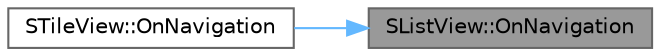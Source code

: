 digraph "SListView::OnNavigation"
{
 // INTERACTIVE_SVG=YES
 // LATEX_PDF_SIZE
  bgcolor="transparent";
  edge [fontname=Helvetica,fontsize=10,labelfontname=Helvetica,labelfontsize=10];
  node [fontname=Helvetica,fontsize=10,shape=box,height=0.2,width=0.4];
  rankdir="RL";
  Node1 [id="Node000001",label="SListView::OnNavigation",height=0.2,width=0.4,color="gray40", fillcolor="grey60", style="filled", fontcolor="black",tooltip="Called when navigation is requested e.g."];
  Node1 -> Node2 [id="edge1_Node000001_Node000002",dir="back",color="steelblue1",style="solid",tooltip=" "];
  Node2 [id="Node000002",label="STileView::OnNavigation",height=0.2,width=0.4,color="grey40", fillcolor="white", style="filled",URL="$d0/d1a/classSTileView.html#a80198624917e7dbbf0f9a026e645d8bb",tooltip="Called when navigation is requested e.g."];
}
